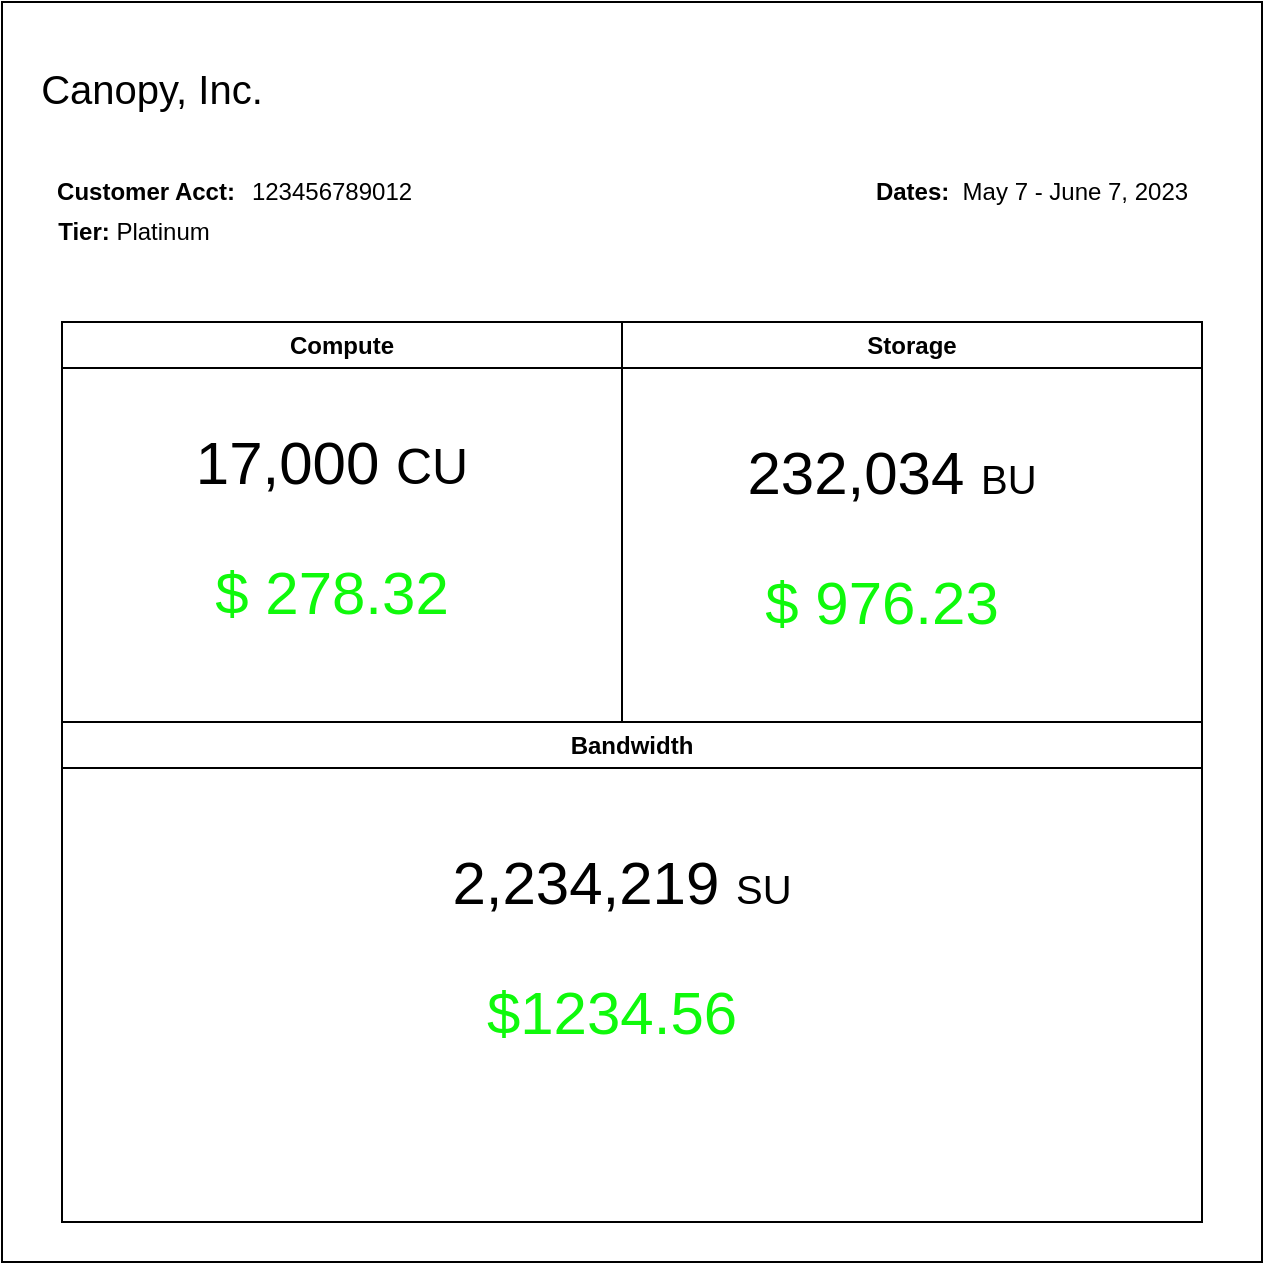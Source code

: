 <mxfile>
    <diagram id="zuclO-p_JWgcggeWlAXi" name="Page-1">
        <mxGraphModel dx="804" dy="1063" grid="1" gridSize="10" guides="1" tooltips="1" connect="1" arrows="1" fold="1" page="1" pageScale="1" pageWidth="850" pageHeight="1100" math="0" shadow="0">
            <root>
                <mxCell id="0"/>
                <mxCell id="1" parent="0"/>
                <mxCell id="4" value="" style="whiteSpace=wrap;html=1;aspect=fixed;" parent="1" vertex="1">
                    <mxGeometry x="110" y="130" width="630" height="630" as="geometry"/>
                </mxCell>
                <mxCell id="5" value="&lt;b&gt;Customer Acct:&lt;/b&gt;" style="text;html=1;strokeColor=none;fillColor=none;align=center;verticalAlign=middle;whiteSpace=wrap;rounded=0;" parent="1" vertex="1">
                    <mxGeometry x="134" y="210" width="96" height="30" as="geometry"/>
                </mxCell>
                <mxCell id="6" value="&lt;p style=&quot;line-height: 120%;&quot;&gt;&lt;font style=&quot;font-size: 20px;&quot;&gt;Canopy, Inc.&lt;/font&gt;&lt;/p&gt;" style="text;html=1;strokeColor=none;fillColor=none;align=center;verticalAlign=middle;whiteSpace=wrap;rounded=0;" parent="1" vertex="1">
                    <mxGeometry x="120" y="160" width="130" height="30" as="geometry"/>
                </mxCell>
                <mxCell id="7" value="123456789012" style="text;html=1;strokeColor=none;fillColor=none;align=center;verticalAlign=middle;whiteSpace=wrap;rounded=0;fontSize=12;" parent="1" vertex="1">
                    <mxGeometry x="225" y="210" width="100" height="30" as="geometry"/>
                </mxCell>
                <mxCell id="8" value="&lt;b&gt;Dates:&lt;/b&gt;&amp;nbsp; May 7 - June 7, 2023" style="text;html=1;strokeColor=none;fillColor=none;align=center;verticalAlign=middle;whiteSpace=wrap;rounded=0;" parent="1" vertex="1">
                    <mxGeometry x="540" y="210" width="170" height="30" as="geometry"/>
                </mxCell>
                <mxCell id="10" value="Compute" style="swimlane;whiteSpace=wrap;html=1;fontSize=12;" parent="1" vertex="1">
                    <mxGeometry x="140" y="290" width="280" height="200" as="geometry"/>
                </mxCell>
                <mxCell id="13" value="&lt;font style=&quot;font-size: 30px;&quot;&gt;17,000 &lt;/font&gt;&lt;font style=&quot;font-size: 25px;&quot;&gt;CU&lt;/font&gt;" style="text;html=1;strokeColor=none;fillColor=none;align=center;verticalAlign=middle;whiteSpace=wrap;rounded=0;fontSize=12;" parent="10" vertex="1">
                    <mxGeometry x="40" y="40" width="190" height="60" as="geometry"/>
                </mxCell>
                <mxCell id="15" value="&lt;font color=&quot;#0ff90b&quot;&gt;$ 278.32&lt;/font&gt;" style="text;html=1;strokeColor=none;fillColor=none;align=center;verticalAlign=middle;whiteSpace=wrap;rounded=0;fontSize=30;" parent="10" vertex="1">
                    <mxGeometry x="70" y="120" width="130" height="30" as="geometry"/>
                </mxCell>
                <mxCell id="11" value="Bandwidth" style="swimlane;whiteSpace=wrap;html=1;fontSize=12;" parent="1" vertex="1">
                    <mxGeometry x="140" y="490" width="570" height="250" as="geometry"/>
                </mxCell>
                <mxCell id="12" value="Storage" style="swimlane;whiteSpace=wrap;html=1;fontSize=12;startSize=23;" parent="1" vertex="1">
                    <mxGeometry x="420" y="290" width="290" height="200" as="geometry"/>
                </mxCell>
                <mxCell id="14" value="&lt;b&gt;Tier:&lt;/b&gt; Platinum" style="text;html=1;strokeColor=none;fillColor=none;align=center;verticalAlign=middle;whiteSpace=wrap;rounded=0;" parent="1" vertex="1">
                    <mxGeometry x="128" y="230" width="96" height="30" as="geometry"/>
                </mxCell>
                <mxCell id="17" value="&lt;font style=&quot;font-size: 30px;&quot;&gt;232,034 &lt;/font&gt;&lt;font style=&quot;font-size: 20px;&quot;&gt;BU&lt;/font&gt;" style="text;html=1;strokeColor=none;fillColor=none;align=center;verticalAlign=middle;whiteSpace=wrap;rounded=0;fontSize=12;" parent="1" vertex="1">
                    <mxGeometry x="460" y="335" width="190" height="60" as="geometry"/>
                </mxCell>
                <mxCell id="18" value="&lt;font color=&quot;#0ff90b&quot;&gt;$ 976.23&lt;/font&gt;" style="text;html=1;strokeColor=none;fillColor=none;align=center;verticalAlign=middle;whiteSpace=wrap;rounded=0;fontSize=30;" parent="1" vertex="1">
                    <mxGeometry x="490" y="415" width="120" height="30" as="geometry"/>
                </mxCell>
                <mxCell id="19" value="&lt;font style=&quot;font-size: 30px;&quot;&gt;2,234,219&amp;nbsp;&lt;/font&gt;&lt;font style=&quot;font-size: 20px;&quot;&gt;SU&lt;/font&gt;" style="text;html=1;strokeColor=none;fillColor=none;align=center;verticalAlign=middle;whiteSpace=wrap;rounded=0;fontSize=12;" parent="1" vertex="1">
                    <mxGeometry x="220" y="540" width="400" height="60" as="geometry"/>
                </mxCell>
                <mxCell id="20" value="&lt;font color=&quot;#0ff90b&quot;&gt;$1234.56&lt;/font&gt;" style="text;html=1;strokeColor=none;fillColor=none;align=center;verticalAlign=middle;whiteSpace=wrap;rounded=0;fontSize=30;" parent="1" vertex="1">
                    <mxGeometry x="385" y="620" width="60" height="30" as="geometry"/>
                </mxCell>
            </root>
        </mxGraphModel>
    </diagram>
</mxfile>